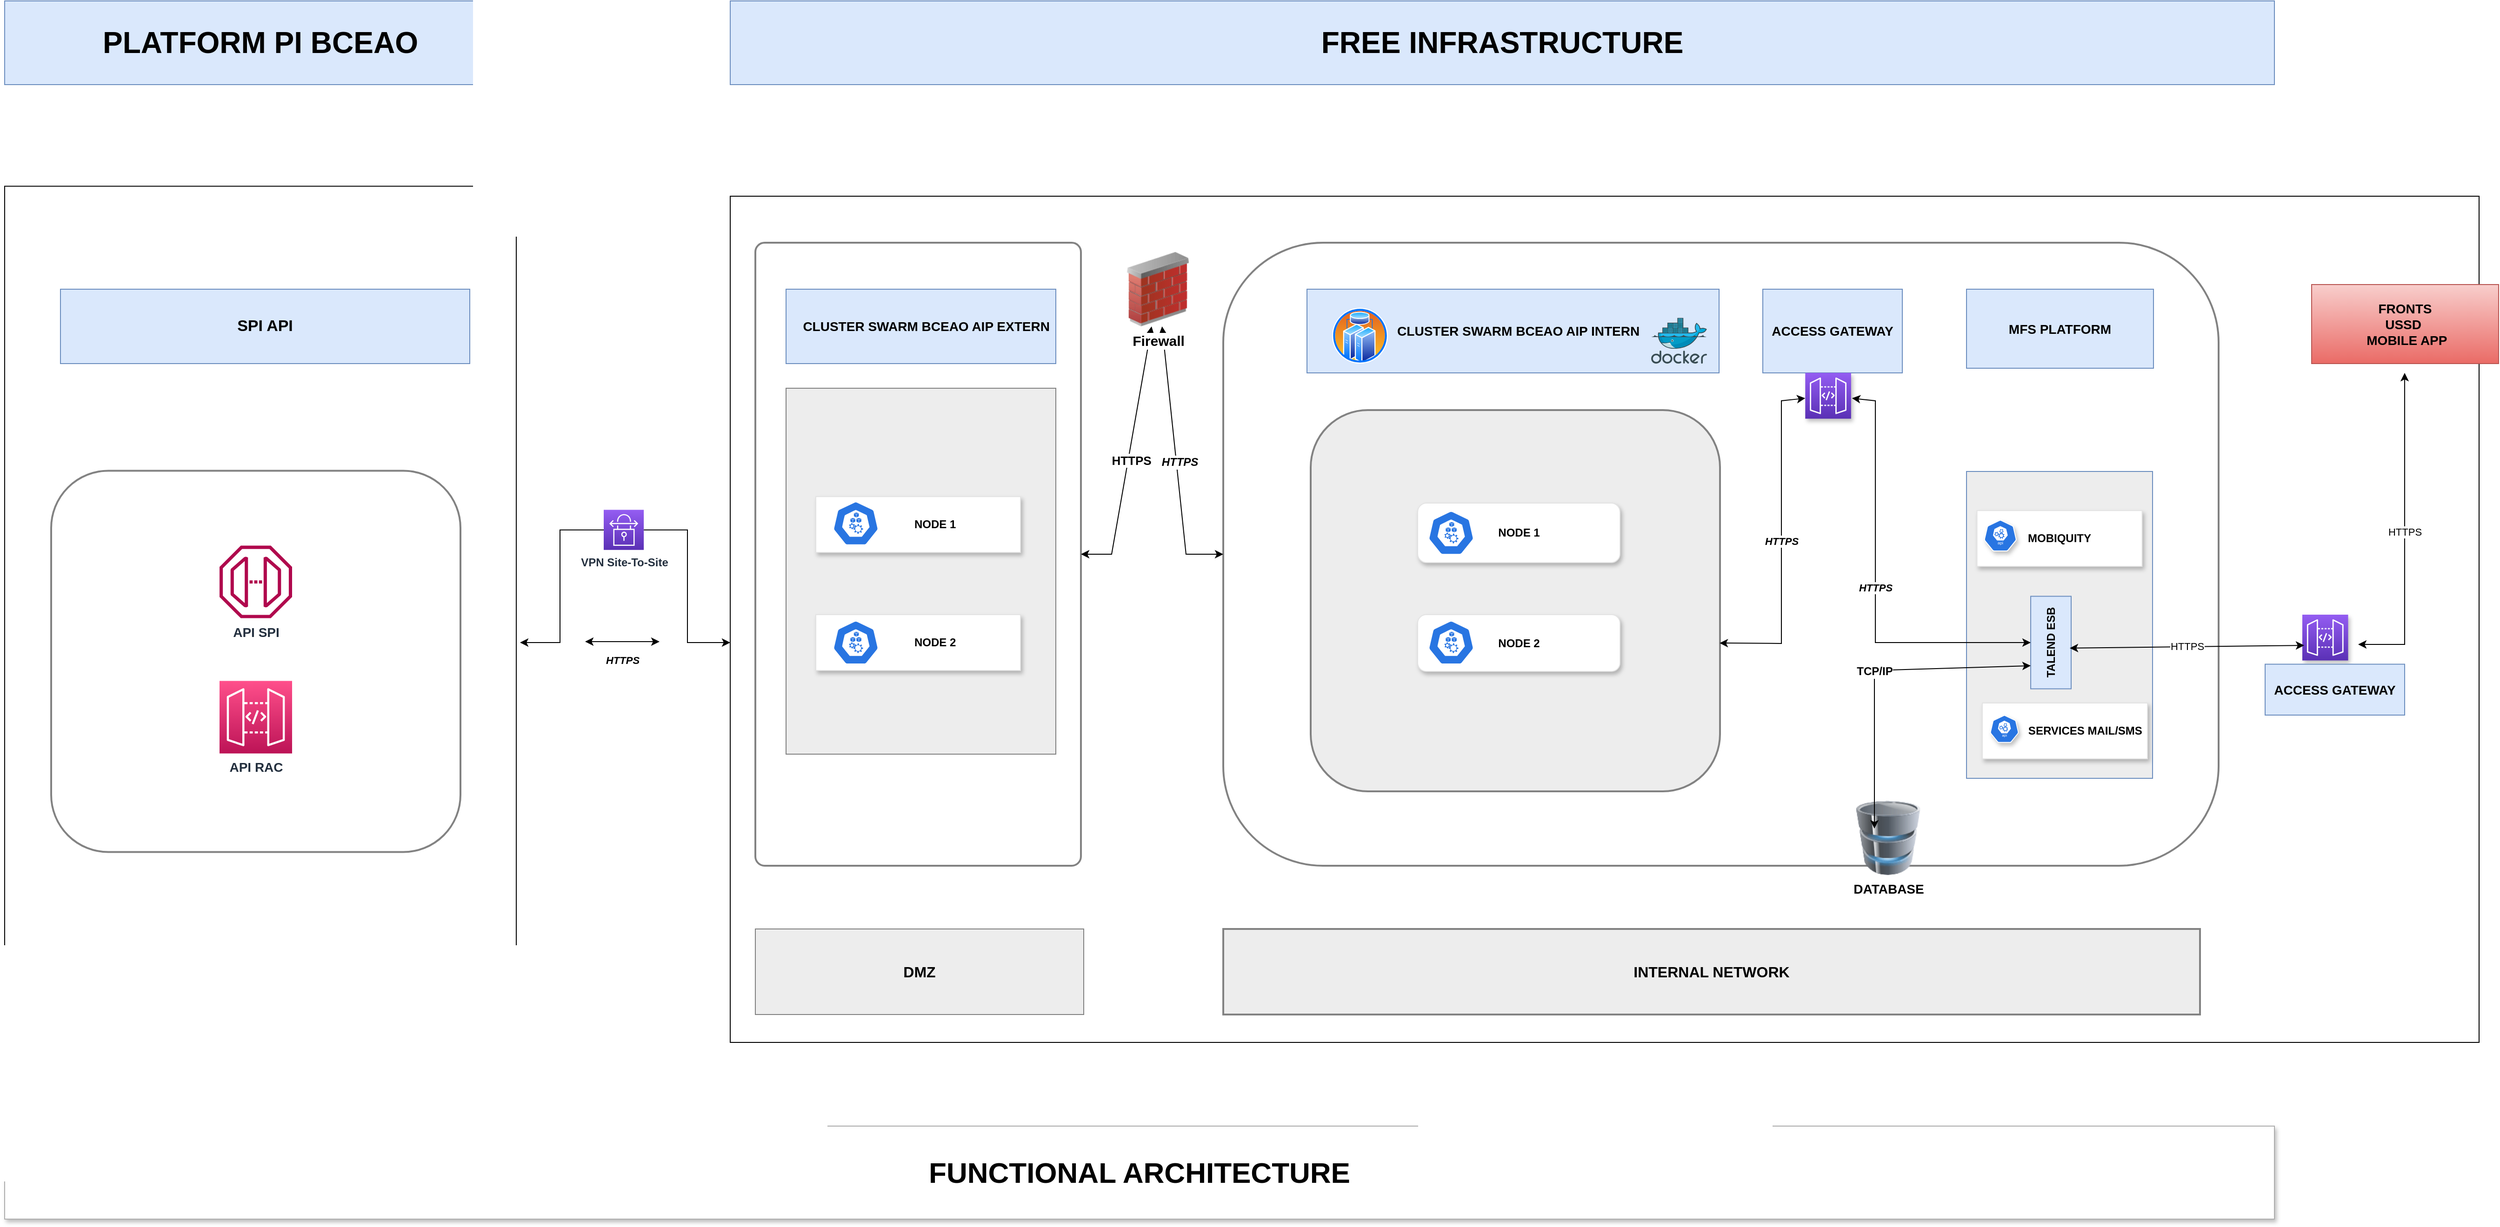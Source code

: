 <mxfile version="21.1.2" type="device">
  <diagram id="yYvmMlfYHZzWR817Fvqw" name="Architecture General">
    <mxGraphModel dx="5093" dy="3063" grid="1" gridSize="10" guides="1" tooltips="1" connect="1" arrows="1" fold="1" page="1" pageScale="1" pageWidth="827" pageHeight="1169" math="0" shadow="0">
      <root>
        <mxCell id="0" />
        <mxCell id="1" parent="0" />
        <mxCell id="N2Np4KZCcYemo4RbHDCE-34" value="" style="rounded=0;whiteSpace=wrap;html=1;" parent="1" vertex="1">
          <mxGeometry x="-1880" y="-0.73" width="550" height="920" as="geometry" />
        </mxCell>
        <mxCell id="N2Np4KZCcYemo4RbHDCE-33" value="" style="rounded=0;whiteSpace=wrap;html=1;" parent="1" vertex="1">
          <mxGeometry x="-1100" y="10" width="1880" height="910" as="geometry" />
        </mxCell>
        <mxCell id="N2Y3VADcE822QykyAe20-64" value="" style="html=1;outlineConnect=0;whiteSpace=wrap;fillColor=#FFFFFF;shape=mxgraph.archimate3.application;archiType=rounded;strokeColor=#828282;strokeWidth=2;" parent="1" vertex="1">
          <mxGeometry x="-1073" y="60" width="350" height="670" as="geometry" />
        </mxCell>
        <mxCell id="N2Y3VADcE822QykyAe20-63" value="" style="html=1;outlineConnect=0;whiteSpace=wrap;fillColor=#FFF;shape=mxgraph.archimate.rounded=1;strokeColor=#828282;strokeWidth=2;rounded=1;arcSize=16;" parent="1" vertex="1">
          <mxGeometry x="-570" y="60" width="1070" height="670" as="geometry" />
        </mxCell>
        <mxCell id="N2Y3VADcE822QykyAe20-61" value="" style="rounded=0;whiteSpace=wrap;html=1;fillColor=#EDEDED;fontColor=#333333;strokeColor=#828282;" parent="1" vertex="1">
          <mxGeometry x="-1040" y="216.5" width="290" height="393.5" as="geometry" />
        </mxCell>
        <mxCell id="N2Y3VADcE822QykyAe20-3" value="&amp;nbsp; &amp;nbsp;CLUSTER SWARM&amp;nbsp;BCEAO AIP INTERN" style="rounded=0;whiteSpace=wrap;html=1;fillColor=#dae8fc;strokeColor=#6c8ebf;fontStyle=1;verticalAlign=middle;fontSize=14;" parent="1" vertex="1">
          <mxGeometry x="-480" y="110" width="443" height="90" as="geometry" />
        </mxCell>
        <mxCell id="N2Y3VADcE822QykyAe20-4" value="MFS PLATFORM" style="rounded=0;whiteSpace=wrap;html=1;fillColor=#dae8fc;strokeColor=#6c8ebf;fontStyle=1;verticalAlign=middle;fontSize=14;" parent="1" vertex="1">
          <mxGeometry x="229" y="110" width="201" height="85" as="geometry" />
        </mxCell>
        <mxCell id="N2Y3VADcE822QykyAe20-12" value="ACCESS GATEWAY" style="rounded=0;whiteSpace=wrap;html=1;shadow=0;strokeColor=#6c8ebf;fillColor=#dae8fc;rotation=0;fontStyle=1;verticalAlign=middle;fontSize=14;" parent="1" vertex="1">
          <mxGeometry x="10" y="110" width="150" height="90" as="geometry" />
        </mxCell>
        <mxCell id="N2Y3VADcE822QykyAe20-15" value="" style="rounded=1;whiteSpace=wrap;html=1;shadow=0;strokeColor=#828282;fillColor=#EDEDED;strokeWidth=2;" parent="1" vertex="1">
          <mxGeometry x="-476" y="240" width="440" height="410" as="geometry" />
        </mxCell>
        <mxCell id="N2Y3VADcE822QykyAe20-19" value="&lt;font style=&quot;font-size: 12px&quot;&gt;NODE 2&lt;br&gt;&lt;/font&gt;" style="rounded=1;whiteSpace=wrap;html=1;shadow=1;strokeColor=#E3E3E3;fillColor=#FFFFFF;fontStyle=1" parent="1" vertex="1">
          <mxGeometry x="-361" y="460" width="217.5" height="61" as="geometry" />
        </mxCell>
        <mxCell id="N2Y3VADcE822QykyAe20-20" value="" style="outlineConnect=0;fontColor=#232F3E;gradientColor=#945DF2;gradientDirection=north;fillColor=#5A30B5;strokeColor=#ffffff;dashed=0;verticalLabelPosition=bottom;verticalAlign=top;align=center;html=1;fontSize=12;fontStyle=0;aspect=fixed;shape=mxgraph.aws4.resourceIcon;resIcon=mxgraph.aws4.api_gateway;shadow=1;sketch=0;" parent="1" vertex="1">
          <mxGeometry x="55.65" y="200" width="49.25" height="49.25" as="geometry" />
        </mxCell>
        <mxCell id="N2Y3VADcE822QykyAe20-25" value="" style="rounded=0;whiteSpace=wrap;html=1;shadow=0;strokeColor=#6c8ebf;fillColor=#EDEDED;rotation=0;" parent="1" vertex="1">
          <mxGeometry x="229" y="306" width="200" height="330" as="geometry" />
        </mxCell>
        <mxCell id="N2Y3VADcE822QykyAe20-26" value="&amp;nbsp;&amp;nbsp;&amp;nbsp;&amp;nbsp;&amp;nbsp;&amp;nbsp;&amp;nbsp;&amp;nbsp;&amp;nbsp;&amp;nbsp;&amp;nbsp;&amp;nbsp; SERVICES MAIL/SMS" style="rounded=0;whiteSpace=wrap;html=1;shadow=1;strokeColor=#E3E3E3;fillColor=#FFFFFF;align=center;fontStyle=1" parent="1" vertex="1">
          <mxGeometry x="246" y="555" width="177.5" height="60" as="geometry" />
        </mxCell>
        <mxCell id="N2Y3VADcE822QykyAe20-27" value="" style="html=1;dashed=0;whitespace=wrap;fillColor=#2875E2;strokeColor=#ffffff;points=[[0.005,0.63,0],[0.1,0.2,0],[0.9,0.2,0],[0.5,0,0],[0.995,0.63,0],[0.72,0.99,0],[0.5,1,0],[0.28,0.99,0]];shape=mxgraph.kubernetes.icon;prIcon=api;shadow=1;sketch=0;" parent="1" vertex="1">
          <mxGeometry x="252.75" y="568" width="34" height="29.83" as="geometry" />
        </mxCell>
        <mxCell id="N2Y3VADcE822QykyAe20-28" value="MOBIQUITY&lt;div&gt;&lt;/div&gt;" style="rounded=0;whiteSpace=wrap;html=1;shadow=1;strokeColor=#E3E3E3;fillColor=#FFFFFF;align=center;fontStyle=1" parent="1" vertex="1">
          <mxGeometry x="240.25" y="348.06" width="177.5" height="60" as="geometry" />
        </mxCell>
        <mxCell id="N2Y3VADcE822QykyAe20-29" value="" style="html=1;dashed=0;whitespace=wrap;fillColor=#2875E2;strokeColor=#ffffff;points=[[0.005,0.63,0],[0.1,0.2,0],[0.9,0.2,0],[0.5,0,0],[0.995,0.63,0],[0.72,0.99,0],[0.5,1,0],[0.28,0.99,0]];shape=mxgraph.kubernetes.icon;prIcon=api;shadow=1;sketch=0;" parent="1" vertex="1">
          <mxGeometry x="246" y="358" width="38.75" height="34" as="geometry" />
        </mxCell>
        <mxCell id="N2Y3VADcE822QykyAe20-30" value="NODE 1" style="rounded=1;whiteSpace=wrap;html=1;shadow=1;strokeColor=#E3E3E3;fillColor=#FFFFFF;fontStyle=1" parent="1" vertex="1">
          <mxGeometry x="-361" y="340" width="217.5" height="64.06" as="geometry" />
        </mxCell>
        <mxCell id="N2Y3VADcE822QykyAe20-35" value="&lt;div style=&quot;font-size: 31px;&quot;&gt;FUNCTIONAL ARCHITECTURE&lt;br&gt;&lt;/div&gt;" style="rounded=0;whiteSpace=wrap;html=1;shadow=1;sketch=0;strokeColor=#ADADAD;fillColor=default;fontStyle=1;strokeWidth=1;fontSize=31;" parent="1" vertex="1">
          <mxGeometry x="-1880" y="1010" width="2440" height="100" as="geometry" />
        </mxCell>
        <mxCell id="N2Y3VADcE822QykyAe20-60" value="&amp;nbsp; &amp;nbsp;CLUSTER SWARM&amp;nbsp;&lt;span style=&quot;border-color: var(--border-color); font-size: 14px;&quot;&gt;BCEAO AIP EXTERN&lt;/span&gt;" style="rounded=0;whiteSpace=wrap;html=1;fillColor=#dae8fc;strokeColor=#6c8ebf;fontStyle=1;verticalAlign=middle;fontSize=14;" parent="1" vertex="1">
          <mxGeometry x="-1040" y="110" width="290" height="80" as="geometry" />
        </mxCell>
        <mxCell id="N2Y3VADcE822QykyAe20-7" value="&amp;nbsp; &amp;nbsp; &amp;nbsp; &amp;nbsp; &amp;nbsp; &amp;nbsp;NODE 2" style="rounded=0;whiteSpace=wrap;html=1;strokeColor=#E3E3E3;shadow=1;fontStyle=1" parent="1" vertex="1">
          <mxGeometry x="-1008" y="460" width="220" height="60" as="geometry" />
        </mxCell>
        <mxCell id="N2Y3VADcE822QykyAe20-69" value="DMZ" style="rounded=0;whiteSpace=wrap;html=1;fillColor=#EDEDED;strokeColor=#828282;fontStyle=1;fontSize=16;" parent="1" vertex="1">
          <mxGeometry x="-1073" y="798" width="353" height="92" as="geometry" />
        </mxCell>
        <mxCell id="N2Y3VADcE822QykyAe20-70" value="INTERNAL NETWORK" style="rounded=0;whiteSpace=wrap;html=1;fillColor=#EDEDED;strokeColor=#828282;fontStyle=1;strokeWidth=2;fontSize=16;" parent="1" vertex="1">
          <mxGeometry x="-570" y="798" width="1050" height="92" as="geometry" />
        </mxCell>
        <mxCell id="ECYOqZgO95T1QQij9jbq-1" value="TALEND ESB" style="rounded=0;whiteSpace=wrap;html=1;shadow=0;strokeColor=#6c8ebf;fillColor=#dae8fc;rotation=-90;fontStyle=1" parent="1" vertex="1">
          <mxGeometry x="270" y="468.26" width="99.5" height="43.47" as="geometry" />
        </mxCell>
        <mxCell id="N2Np4KZCcYemo4RbHDCE-10" value="&amp;nbsp; &amp;nbsp; &amp;nbsp; &amp;nbsp; &amp;nbsp; &amp;nbsp;NODE 1" style="rounded=0;whiteSpace=wrap;html=1;strokeColor=#E3E3E3;shadow=1;fontStyle=1" parent="1" vertex="1">
          <mxGeometry x="-1008" y="333.06" width="220" height="60" as="geometry" />
        </mxCell>
        <mxCell id="N2Np4KZCcYemo4RbHDCE-12" value="" style="image;aspect=fixed;perimeter=ellipsePerimeter;html=1;align=center;shadow=0;dashed=0;spacingTop=3;image=img/lib/active_directory/cluster_server.svg;" parent="1" vertex="1">
          <mxGeometry x="-453" y="130" width="60" height="60" as="geometry" />
        </mxCell>
        <mxCell id="N2Np4KZCcYemo4RbHDCE-14" value="HTTPS" style="endArrow=classic;startArrow=classic;html=1;rounded=0;fontStyle=3;fontSize=12;entryX=0;entryY=0.5;entryDx=0;entryDy=0;" parent="1" source="N2Np4KZCcYemo4RbHDCE-48" target="N2Y3VADcE822QykyAe20-63" edge="1">
          <mxGeometry x="0.031" y="3" width="50" height="50" relative="1" as="geometry">
            <mxPoint x="-690" y="420" as="sourcePoint" />
            <mxPoint x="-470" y="395" as="targetPoint" />
            <Array as="points">
              <mxPoint x="-610" y="395" />
            </Array>
            <mxPoint as="offset" />
          </mxGeometry>
        </mxCell>
        <mxCell id="N2Np4KZCcYemo4RbHDCE-20" value="" style="image;sketch=0;aspect=fixed;html=1;points=[];align=center;fontSize=12;image=img/lib/mscae/Docker.svg;" parent="1" vertex="1">
          <mxGeometry x="-110" y="140.81" width="60" height="49.19" as="geometry" />
        </mxCell>
        <mxCell id="N2Np4KZCcYemo4RbHDCE-21" value="HTTPS" style="endArrow=classic;startArrow=classic;html=1;rounded=0;fontStyle=3;exitX=0.999;exitY=0.611;exitDx=0;exitDy=0;exitPerimeter=0;" parent="1" source="N2Y3VADcE822QykyAe20-15" target="N2Y3VADcE822QykyAe20-20" edge="1">
          <mxGeometry width="50" height="50" relative="1" as="geometry">
            <mxPoint x="-37" y="600" as="sourcePoint" />
            <mxPoint x="113" y="600" as="targetPoint" />
            <Array as="points">
              <mxPoint x="30" y="491" />
              <mxPoint x="30" y="230" />
            </Array>
          </mxGeometry>
        </mxCell>
        <mxCell id="N2Np4KZCcYemo4RbHDCE-23" value="HTTPS" style="endArrow=classic;startArrow=classic;html=1;rounded=0;fontStyle=3;exitX=0.5;exitY=0;exitDx=0;exitDy=0;" parent="1" source="ECYOqZgO95T1QQij9jbq-1" edge="1">
          <mxGeometry width="50" height="50" relative="1" as="geometry">
            <mxPoint x="200" y="490" as="sourcePoint" />
            <mxPoint x="105.9" y="227.287" as="targetPoint" />
            <Array as="points">
              <mxPoint x="131" y="490" />
              <mxPoint x="131" y="230" />
            </Array>
          </mxGeometry>
        </mxCell>
        <mxCell id="N2Np4KZCcYemo4RbHDCE-25" value="" style="sketch=0;html=1;dashed=0;whitespace=wrap;fillColor=#2875E2;strokeColor=#ffffff;points=[[0.005,0.63,0],[0.1,0.2,0],[0.9,0.2,0],[0.5,0,0],[0.995,0.63,0],[0.72,0.99,0],[0.5,1,0],[0.28,0.99,0]];verticalLabelPosition=bottom;align=center;verticalAlign=top;shape=mxgraph.kubernetes.icon;prIcon=node" parent="1" vertex="1">
          <mxGeometry x="-350" y="466" width="50" height="48" as="geometry" />
        </mxCell>
        <mxCell id="N2Np4KZCcYemo4RbHDCE-26" value="" style="sketch=0;html=1;dashed=0;whitespace=wrap;fillColor=#2875E2;strokeColor=#ffffff;points=[[0.005,0.63,0],[0.1,0.2,0],[0.9,0.2,0],[0.5,0,0],[0.995,0.63,0],[0.72,0.99,0],[0.5,1,0],[0.28,0.99,0]];verticalLabelPosition=bottom;align=center;verticalAlign=top;shape=mxgraph.kubernetes.icon;prIcon=node" parent="1" vertex="1">
          <mxGeometry x="-350" y="348.03" width="50" height="48" as="geometry" />
        </mxCell>
        <mxCell id="N2Np4KZCcYemo4RbHDCE-27" value="" style="rounded=1;whiteSpace=wrap;html=1;shadow=0;strokeColor=#828282;fillColor=#fff;strokeWidth=2;" parent="1" vertex="1">
          <mxGeometry x="-1830" y="305.27" width="440" height="410" as="geometry" />
        </mxCell>
        <mxCell id="N2Np4KZCcYemo4RbHDCE-28" value="API SPI&lt;br&gt;" style="sketch=0;outlineConnect=0;fontColor=#232F3E;gradientColor=none;fillColor=#B0084D;strokeColor=none;dashed=0;verticalLabelPosition=bottom;verticalAlign=top;align=center;html=1;fontSize=14;fontStyle=1;aspect=fixed;pointerEvents=1;shape=mxgraph.aws4.endpoint;" parent="1" vertex="1">
          <mxGeometry x="-1649" y="385.8" width="78" height="78" as="geometry" />
        </mxCell>
        <mxCell id="N2Np4KZCcYemo4RbHDCE-30" value="API RAC&lt;br style=&quot;font-size: 14px;&quot;&gt;" style="sketch=0;points=[[0,0,0],[0.25,0,0],[0.5,0,0],[0.75,0,0],[1,0,0],[0,1,0],[0.25,1,0],[0.5,1,0],[0.75,1,0],[1,1,0],[0,0.25,0],[0,0.5,0],[0,0.75,0],[1,0.25,0],[1,0.5,0],[1,0.75,0]];outlineConnect=0;fontColor=#232F3E;gradientColor=#FF4F8B;gradientDirection=north;fillColor=#BC1356;strokeColor=#ffffff;dashed=0;verticalLabelPosition=bottom;verticalAlign=top;align=center;html=1;fontSize=14;fontStyle=1;aspect=fixed;shape=mxgraph.aws4.resourceIcon;resIcon=mxgraph.aws4.api_gateway;" parent="1" vertex="1">
          <mxGeometry x="-1649" y="531.27" width="78" height="78" as="geometry" />
        </mxCell>
        <mxCell id="N2Np4KZCcYemo4RbHDCE-32" value="&lt;font style=&quot;font-size: 32px;&quot;&gt;PLATFORM PI BCEAO&lt;/font&gt;" style="rounded=0;whiteSpace=wrap;html=1;fillColor=#dae8fc;strokeColor=#6c8ebf;fontStyle=1;verticalAlign=middle;fontSize=32;" parent="1" vertex="1">
          <mxGeometry x="-1880" y="-200" width="550" height="90" as="geometry" />
        </mxCell>
        <mxCell id="N2Np4KZCcYemo4RbHDCE-37" value="&lt;div style=&quot;font-size: 32px;&quot;&gt;&lt;span style=&quot;background-color: initial; font-size: 32px;&quot;&gt;FREE INFRASTRUCTURE&lt;/span&gt;&lt;/div&gt;" style="rounded=0;whiteSpace=wrap;html=1;fillColor=#dae8fc;strokeColor=#6c8ebf;fontStyle=1;verticalAlign=middle;fontSize=32;" parent="1" vertex="1">
          <mxGeometry x="-1100" y="-200" width="1660" height="90" as="geometry" />
        </mxCell>
        <mxCell id="N2Np4KZCcYemo4RbHDCE-41" value="HTTPS" style="endArrow=classic;startArrow=classic;html=1;rounded=0;fontStyle=3" parent="1" edge="1">
          <mxGeometry y="-20" width="50" height="50" relative="1" as="geometry">
            <mxPoint x="-1256" y="489" as="sourcePoint" />
            <mxPoint x="-1176" y="489" as="targetPoint" />
            <Array as="points" />
            <mxPoint as="offset" />
          </mxGeometry>
        </mxCell>
        <mxCell id="N2Np4KZCcYemo4RbHDCE-42" style="edgeStyle=orthogonalEdgeStyle;rounded=0;orthogonalLoop=1;jettySize=auto;html=1;" parent="1" source="N2Np4KZCcYemo4RbHDCE-44" edge="1">
          <mxGeometry relative="1" as="geometry">
            <mxPoint x="-1100" y="490" as="targetPoint" />
            <Array as="points">
              <mxPoint x="-1146" y="369" />
              <mxPoint x="-1146" y="490" />
              <mxPoint x="-1100" y="490" />
            </Array>
          </mxGeometry>
        </mxCell>
        <mxCell id="N2Np4KZCcYemo4RbHDCE-43" style="edgeStyle=orthogonalEdgeStyle;rounded=0;orthogonalLoop=1;jettySize=auto;html=1;" parent="1" source="N2Np4KZCcYemo4RbHDCE-44" edge="1">
          <mxGeometry relative="1" as="geometry">
            <mxPoint x="-1326" y="490" as="targetPoint" />
            <Array as="points">
              <mxPoint x="-1283" y="369" />
              <mxPoint x="-1283" y="490" />
              <mxPoint x="-1326" y="490" />
            </Array>
          </mxGeometry>
        </mxCell>
        <mxCell id="N2Np4KZCcYemo4RbHDCE-44" value="VPN Site-To-Site" style="sketch=0;points=[[0,0,0],[0.25,0,0],[0.5,0,0],[0.75,0,0],[1,0,0],[0,1,0],[0.25,1,0],[0.5,1,0],[0.75,1,0],[1,1,0],[0,0.25,0],[0,0.5,0],[0,0.75,0],[1,0.25,0],[1,0.5,0],[1,0.75,0]];outlineConnect=0;fontColor=#232F3E;gradientColor=#945DF2;gradientDirection=north;fillColor=#5A30B5;strokeColor=#ffffff;dashed=0;verticalLabelPosition=bottom;verticalAlign=top;align=center;html=1;fontSize=12;fontStyle=1;aspect=fixed;shape=mxgraph.aws4.resourceIcon;resIcon=mxgraph.aws4.site_to_site_vpn;" parent="1" vertex="1">
          <mxGeometry x="-1236" y="347.27" width="43.06" height="43.06" as="geometry" />
        </mxCell>
        <mxCell id="N2Np4KZCcYemo4RbHDCE-45" value="" style="sketch=0;html=1;dashed=0;whitespace=wrap;fillColor=#2875E2;strokeColor=#ffffff;points=[[0.005,0.63,0],[0.1,0.2,0],[0.9,0.2,0],[0.5,0,0],[0.995,0.63,0],[0.72,0.99,0],[0.5,1,0],[0.28,0.99,0]];verticalLabelPosition=bottom;align=center;verticalAlign=top;shape=mxgraph.kubernetes.icon;prIcon=node" parent="1" vertex="1">
          <mxGeometry x="-990" y="337.8" width="50" height="48" as="geometry" />
        </mxCell>
        <mxCell id="N2Np4KZCcYemo4RbHDCE-46" value="" style="sketch=0;html=1;dashed=0;whitespace=wrap;fillColor=#2875E2;strokeColor=#ffffff;points=[[0.005,0.63,0],[0.1,0.2,0],[0.9,0.2,0],[0.5,0,0],[0.995,0.63,0],[0.72,0.99,0],[0.5,1,0],[0.28,0.99,0]];verticalLabelPosition=bottom;align=center;verticalAlign=top;shape=mxgraph.kubernetes.icon;prIcon=node" parent="1" vertex="1">
          <mxGeometry x="-990" y="466" width="50" height="48" as="geometry" />
        </mxCell>
        <mxCell id="N2Np4KZCcYemo4RbHDCE-47" value="SPI API" style="rounded=0;whiteSpace=wrap;html=1;fillColor=#dae8fc;strokeColor=#6c8ebf;fontStyle=1;verticalAlign=middle;fontSize=17;" parent="1" vertex="1">
          <mxGeometry x="-1820" y="110" width="440" height="80" as="geometry" />
        </mxCell>
        <mxCell id="N2Np4KZCcYemo4RbHDCE-50" value="" style="endArrow=classic;startArrow=classic;html=1;rounded=0;fontStyle=3;exitX=1;exitY=0.5;exitDx=0;exitDy=0;exitPerimeter=0;" parent="1" source="N2Y3VADcE822QykyAe20-64" target="N2Np4KZCcYemo4RbHDCE-48" edge="1">
          <mxGeometry y="-20" width="50" height="50" relative="1" as="geometry">
            <mxPoint x="-723" y="395" as="sourcePoint" />
            <mxPoint x="-470" y="395" as="targetPoint" />
            <Array as="points">
              <mxPoint x="-690" y="395" />
            </Array>
            <mxPoint as="offset" />
          </mxGeometry>
        </mxCell>
        <mxCell id="N2Np4KZCcYemo4RbHDCE-52" value="HTTPS" style="edgeLabel;html=1;align=center;verticalAlign=middle;resizable=0;points=[];fontStyle=1;fontSize=13;" parent="N2Np4KZCcYemo4RbHDCE-50" vertex="1" connectable="0">
          <mxGeometry x="-0.06" relative="1" as="geometry">
            <mxPoint x="4" y="-3" as="offset" />
          </mxGeometry>
        </mxCell>
        <mxCell id="N2Np4KZCcYemo4RbHDCE-48" value="Firewall" style="image;html=1;image=img/lib/clip_art/networking/Firewall_02_128x128.png;fontStyle=1;fontSize=15;" parent="1" vertex="1">
          <mxGeometry x="-680" y="70" width="80" height="80" as="geometry" />
        </mxCell>
        <mxCell id="N2Np4KZCcYemo4RbHDCE-53" value="DATABASE" style="image;html=1;image=img/lib/clip_art/computers/Database_128x128.png;fontStyle=1;fontSize=14;" parent="1" vertex="1">
          <mxGeometry x="104.9" y="660" width="80" height="80" as="geometry" />
        </mxCell>
        <mxCell id="N2Np4KZCcYemo4RbHDCE-54" value="TCP/IP" style="endArrow=classic;startArrow=classic;html=1;rounded=0;fontStyle=1;fontSize=12;entryX=0.25;entryY=0;entryDx=0;entryDy=0;" parent="1" target="ECYOqZgO95T1QQij9jbq-1" edge="1">
          <mxGeometry x="-0.001" width="50" height="50" relative="1" as="geometry">
            <mxPoint x="130" y="690" as="sourcePoint" />
            <mxPoint x="210" y="510" as="targetPoint" />
            <Array as="points">
              <mxPoint x="130" y="520" />
            </Array>
            <mxPoint as="offset" />
          </mxGeometry>
        </mxCell>
        <mxCell id="N2Np4KZCcYemo4RbHDCE-56" value="FRONTS&lt;br&gt;USSD&amp;nbsp;&lt;br&gt;&amp;nbsp;MOBILE APP" style="rounded=0;whiteSpace=wrap;html=1;fillColor=#f8cecc;strokeColor=#b85450;fontStyle=1;verticalAlign=middle;fontSize=14;gradientColor=#ea6b66;" parent="1" vertex="1">
          <mxGeometry x="600" y="105" width="201" height="85" as="geometry" />
        </mxCell>
        <mxCell id="N2Np4KZCcYemo4RbHDCE-57" value="" style="outlineConnect=0;fontColor=#232F3E;gradientColor=#945DF2;gradientDirection=north;fillColor=#5A30B5;strokeColor=#ffffff;dashed=0;verticalLabelPosition=bottom;verticalAlign=top;align=center;html=1;fontSize=12;fontStyle=0;aspect=fixed;shape=mxgraph.aws4.resourceIcon;resIcon=mxgraph.aws4.api_gateway;shadow=1;sketch=0;" parent="1" vertex="1">
          <mxGeometry x="590" y="460" width="49.25" height="49.25" as="geometry" />
        </mxCell>
        <mxCell id="N2Np4KZCcYemo4RbHDCE-58" value="HTTPS" style="endArrow=classic;startArrow=classic;html=1;rounded=0;entryX=0.041;entryY=0.67;entryDx=0;entryDy=0;entryPerimeter=0;" parent="1" target="N2Np4KZCcYemo4RbHDCE-57" edge="1">
          <mxGeometry width="50" height="50" relative="1" as="geometry">
            <mxPoint x="340" y="496" as="sourcePoint" />
            <mxPoint x="390" y="446" as="targetPoint" />
          </mxGeometry>
        </mxCell>
        <mxCell id="N2Np4KZCcYemo4RbHDCE-59" value="HTTPS" style="endArrow=classic;startArrow=classic;html=1;rounded=0;" parent="1" edge="1">
          <mxGeometry x="-0.0" width="50" height="50" relative="1" as="geometry">
            <mxPoint x="650" y="492" as="sourcePoint" />
            <mxPoint x="700" y="200" as="targetPoint" />
            <Array as="points">
              <mxPoint x="700" y="492" />
            </Array>
            <mxPoint as="offset" />
          </mxGeometry>
        </mxCell>
        <mxCell id="N2Np4KZCcYemo4RbHDCE-60" value="ACCESS GATEWAY" style="rounded=0;whiteSpace=wrap;html=1;shadow=0;strokeColor=#6c8ebf;fillColor=#dae8fc;rotation=0;fontStyle=1;verticalAlign=middle;fontSize=14;" parent="1" vertex="1">
          <mxGeometry x="550" y="513.27" width="150" height="54.73" as="geometry" />
        </mxCell>
      </root>
    </mxGraphModel>
  </diagram>
</mxfile>
